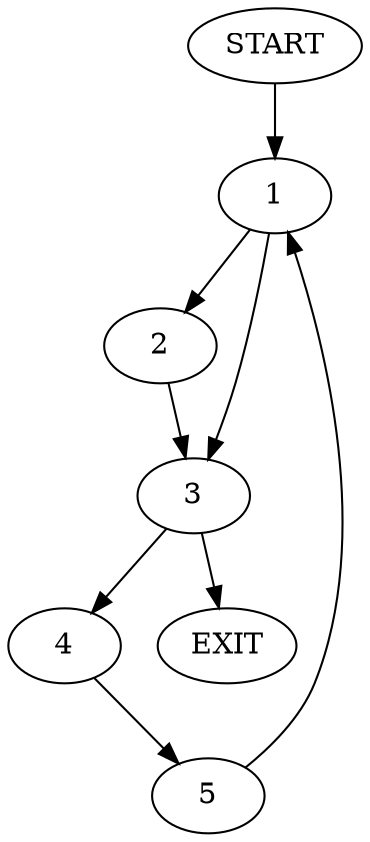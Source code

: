 digraph { 
0 [label="START"];
1;
2;
3;
4;
5;
6[label="EXIT"];
0 -> 1;
1 -> 2;
1 -> 3;
2 -> 3;
3 -> 4;
3 -> 6;
4 -> 5;
5 -> 1;
}
